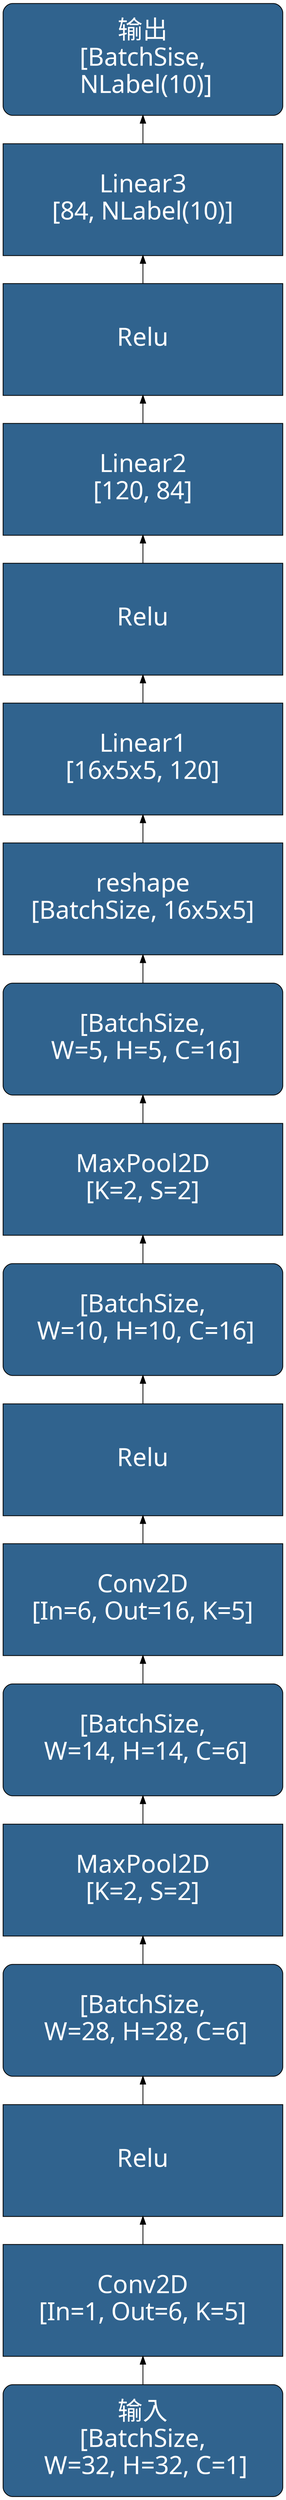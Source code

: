 digraph Lenet {
	rankdir=BT
    node [
		style=filled, 
		color=Black
		fontcolor=White, 
		fillcolor="#30638e", 
		fontname="SimHei",
		fontsize=32,
		width=5, height=2,
		shape="box",
	]
	
	
	inp [label="输入\n[BatchSize,\n W=32, H=32, C=1]", shape="Mrecord"]
    conv1 [label="Conv2D\n[In=1, Out=6, K=5]"]
    relu1 [label="Relu"]
    featmap11 [label="[BatchSize,\n W=28, H=28, C=6]", shape="Mrecord"]
    pool1 [label="MaxPool2D\n[K=2, S=2]"]
    featmap12 [label="[BatchSize,\n W=14, H=14, C=6]", shape="Mrecord"]
    conv2 [label="Conv2D\n[In=6, Out=16, K=5]"]
    relu2 [label="Relu"]
    featmap21 [label="[BatchSize,\n W=10, H=10, C=16]", shape="Mrecord"]
    pool2 [label="MaxPool2D\n[K=2, S=2]"]
    featmap22 [label="[BatchSize,\n W=5, H=5, C=16]", shape="Mrecord"]
    reshape [label="reshape\n[BatchSize, 16x5x5]"]
    ll1 [label="Linear1\n[16x5x5, 120]"]
    relu3 [label="Relu"]
    ll2 [label="Linear2\n[120, 84]"]
    relu4 [label="Relu"]
	ll3  [label="Linear3\n[84, NLabel(10)]"]
	oup [label="输出\n[BatchSise,\n NLabel(10)]", shape="Mrecord"]
	
	inp -> conv1 -> relu1 -> featmap11 -> pool1 -> featmap12 ->
           conv2 -> relu2 -> featmap21 -> pool2 -> featmap22 ->
           reshape -> ll1 -> relu3 -> ll2 -> relu4 -> ll3 -> oup
	
}